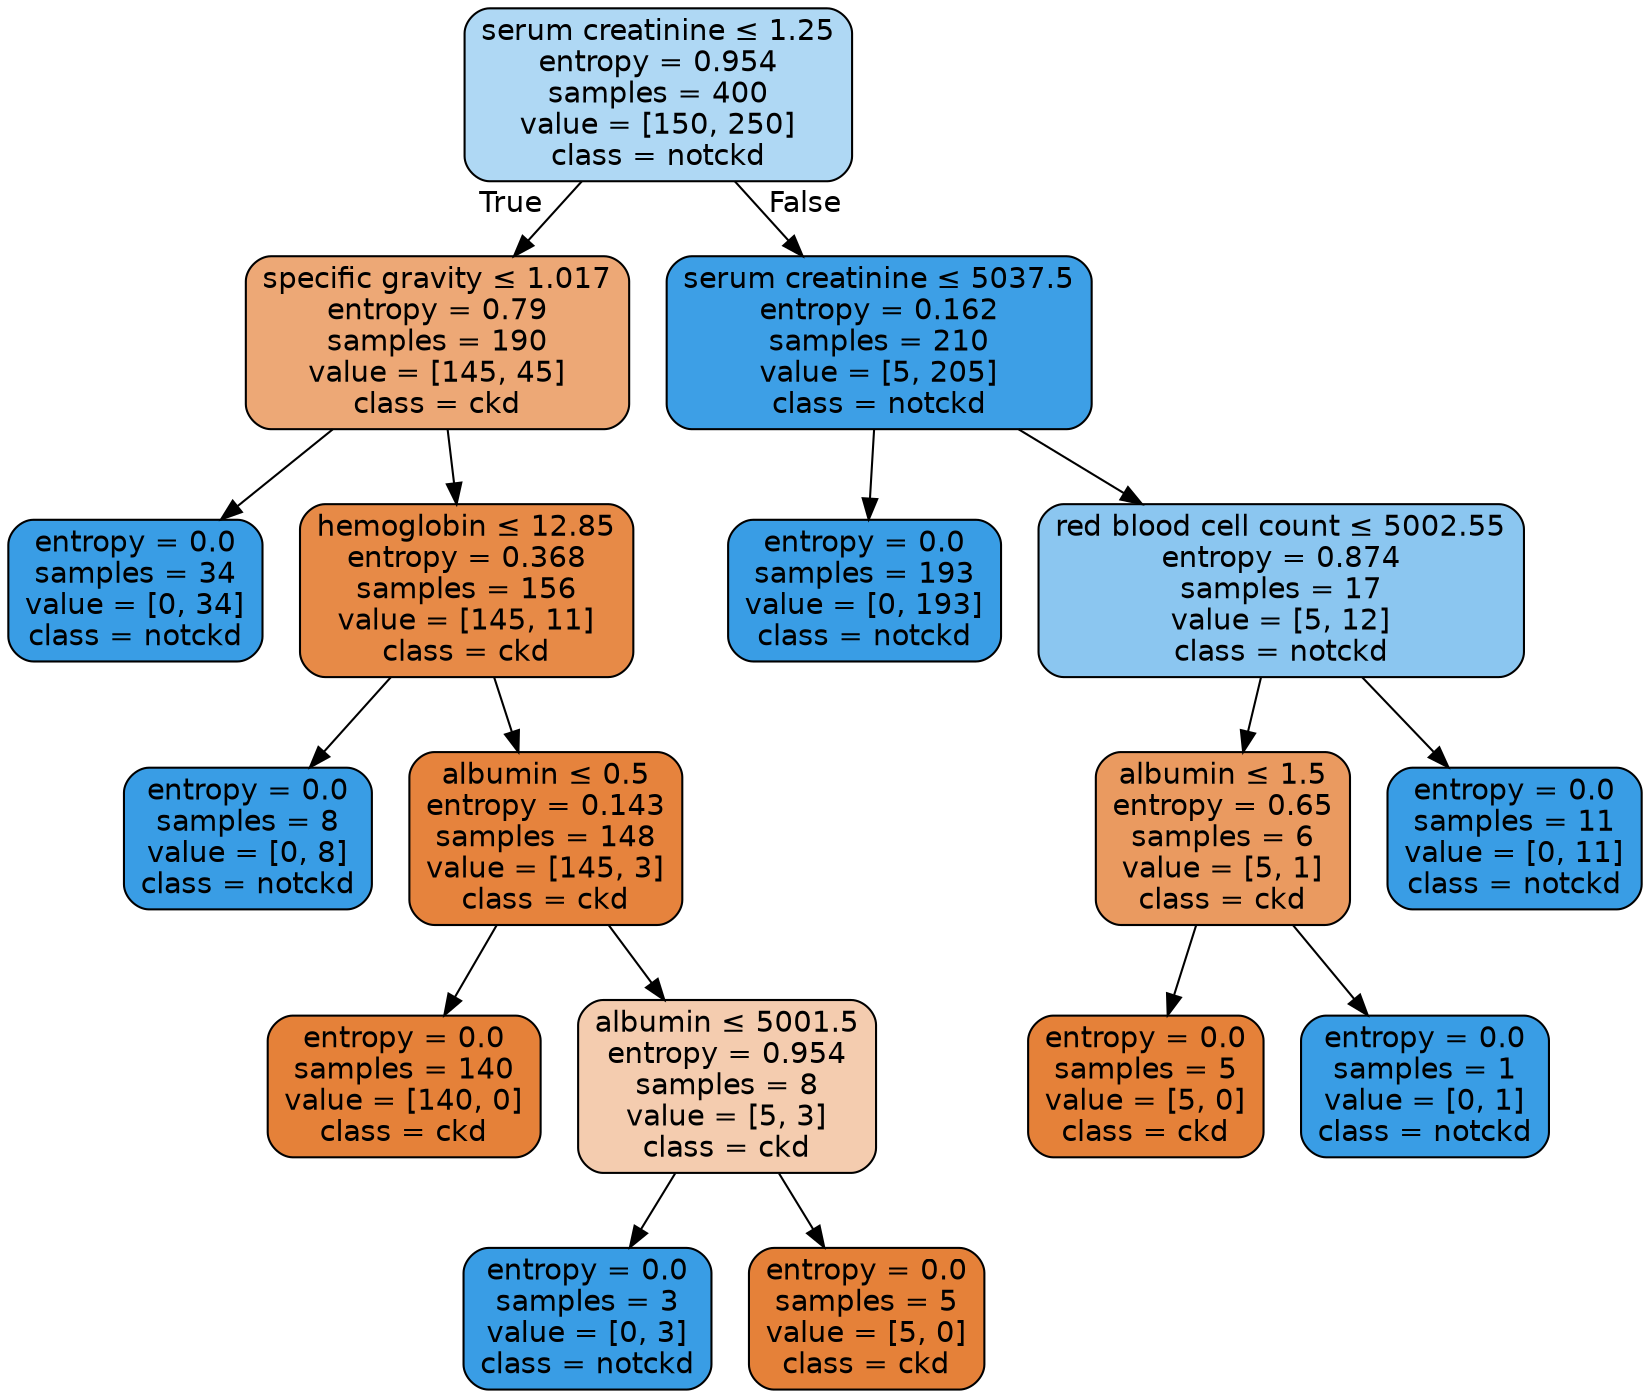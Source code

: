 digraph Tree {
node [shape=box, style="filled, rounded", color="black", fontname=helvetica] ;
edge [fontname=helvetica] ;
0 [label=<serum creatinine &le; 1.25<br/>entropy = 0.954<br/>samples = 400<br/>value = [150, 250]<br/>class = notckd>, fillcolor="#399de566"] ;
1 [label=<specific gravity &le; 1.017<br/>entropy = 0.79<br/>samples = 190<br/>value = [145, 45]<br/>class = ckd>, fillcolor="#e58139b0"] ;
0 -> 1 [labeldistance=2.5, labelangle=45, headlabel="True"] ;
2 [label=<entropy = 0.0<br/>samples = 34<br/>value = [0, 34]<br/>class = notckd>, fillcolor="#399de5ff"] ;
1 -> 2 ;
3 [label=<hemoglobin &le; 12.85<br/>entropy = 0.368<br/>samples = 156<br/>value = [145, 11]<br/>class = ckd>, fillcolor="#e58139ec"] ;
1 -> 3 ;
4 [label=<entropy = 0.0<br/>samples = 8<br/>value = [0, 8]<br/>class = notckd>, fillcolor="#399de5ff"] ;
3 -> 4 ;
5 [label=<albumin &le; 0.5<br/>entropy = 0.143<br/>samples = 148<br/>value = [145, 3]<br/>class = ckd>, fillcolor="#e58139fa"] ;
3 -> 5 ;
6 [label=<entropy = 0.0<br/>samples = 140<br/>value = [140, 0]<br/>class = ckd>, fillcolor="#e58139ff"] ;
5 -> 6 ;
7 [label=<albumin &le; 5001.5<br/>entropy = 0.954<br/>samples = 8<br/>value = [5, 3]<br/>class = ckd>, fillcolor="#e5813966"] ;
5 -> 7 ;
8 [label=<entropy = 0.0<br/>samples = 3<br/>value = [0, 3]<br/>class = notckd>, fillcolor="#399de5ff"] ;
7 -> 8 ;
9 [label=<entropy = 0.0<br/>samples = 5<br/>value = [5, 0]<br/>class = ckd>, fillcolor="#e58139ff"] ;
7 -> 9 ;
10 [label=<serum creatinine &le; 5037.5<br/>entropy = 0.162<br/>samples = 210<br/>value = [5, 205]<br/>class = notckd>, fillcolor="#399de5f9"] ;
0 -> 10 [labeldistance=2.5, labelangle=-45, headlabel="False"] ;
11 [label=<entropy = 0.0<br/>samples = 193<br/>value = [0, 193]<br/>class = notckd>, fillcolor="#399de5ff"] ;
10 -> 11 ;
12 [label=<red blood cell count &le; 5002.55<br/>entropy = 0.874<br/>samples = 17<br/>value = [5, 12]<br/>class = notckd>, fillcolor="#399de595"] ;
10 -> 12 ;
13 [label=<albumin &le; 1.5<br/>entropy = 0.65<br/>samples = 6<br/>value = [5, 1]<br/>class = ckd>, fillcolor="#e58139cc"] ;
12 -> 13 ;
14 [label=<entropy = 0.0<br/>samples = 5<br/>value = [5, 0]<br/>class = ckd>, fillcolor="#e58139ff"] ;
13 -> 14 ;
15 [label=<entropy = 0.0<br/>samples = 1<br/>value = [0, 1]<br/>class = notckd>, fillcolor="#399de5ff"] ;
13 -> 15 ;
16 [label=<entropy = 0.0<br/>samples = 11<br/>value = [0, 11]<br/>class = notckd>, fillcolor="#399de5ff"] ;
12 -> 16 ;
}